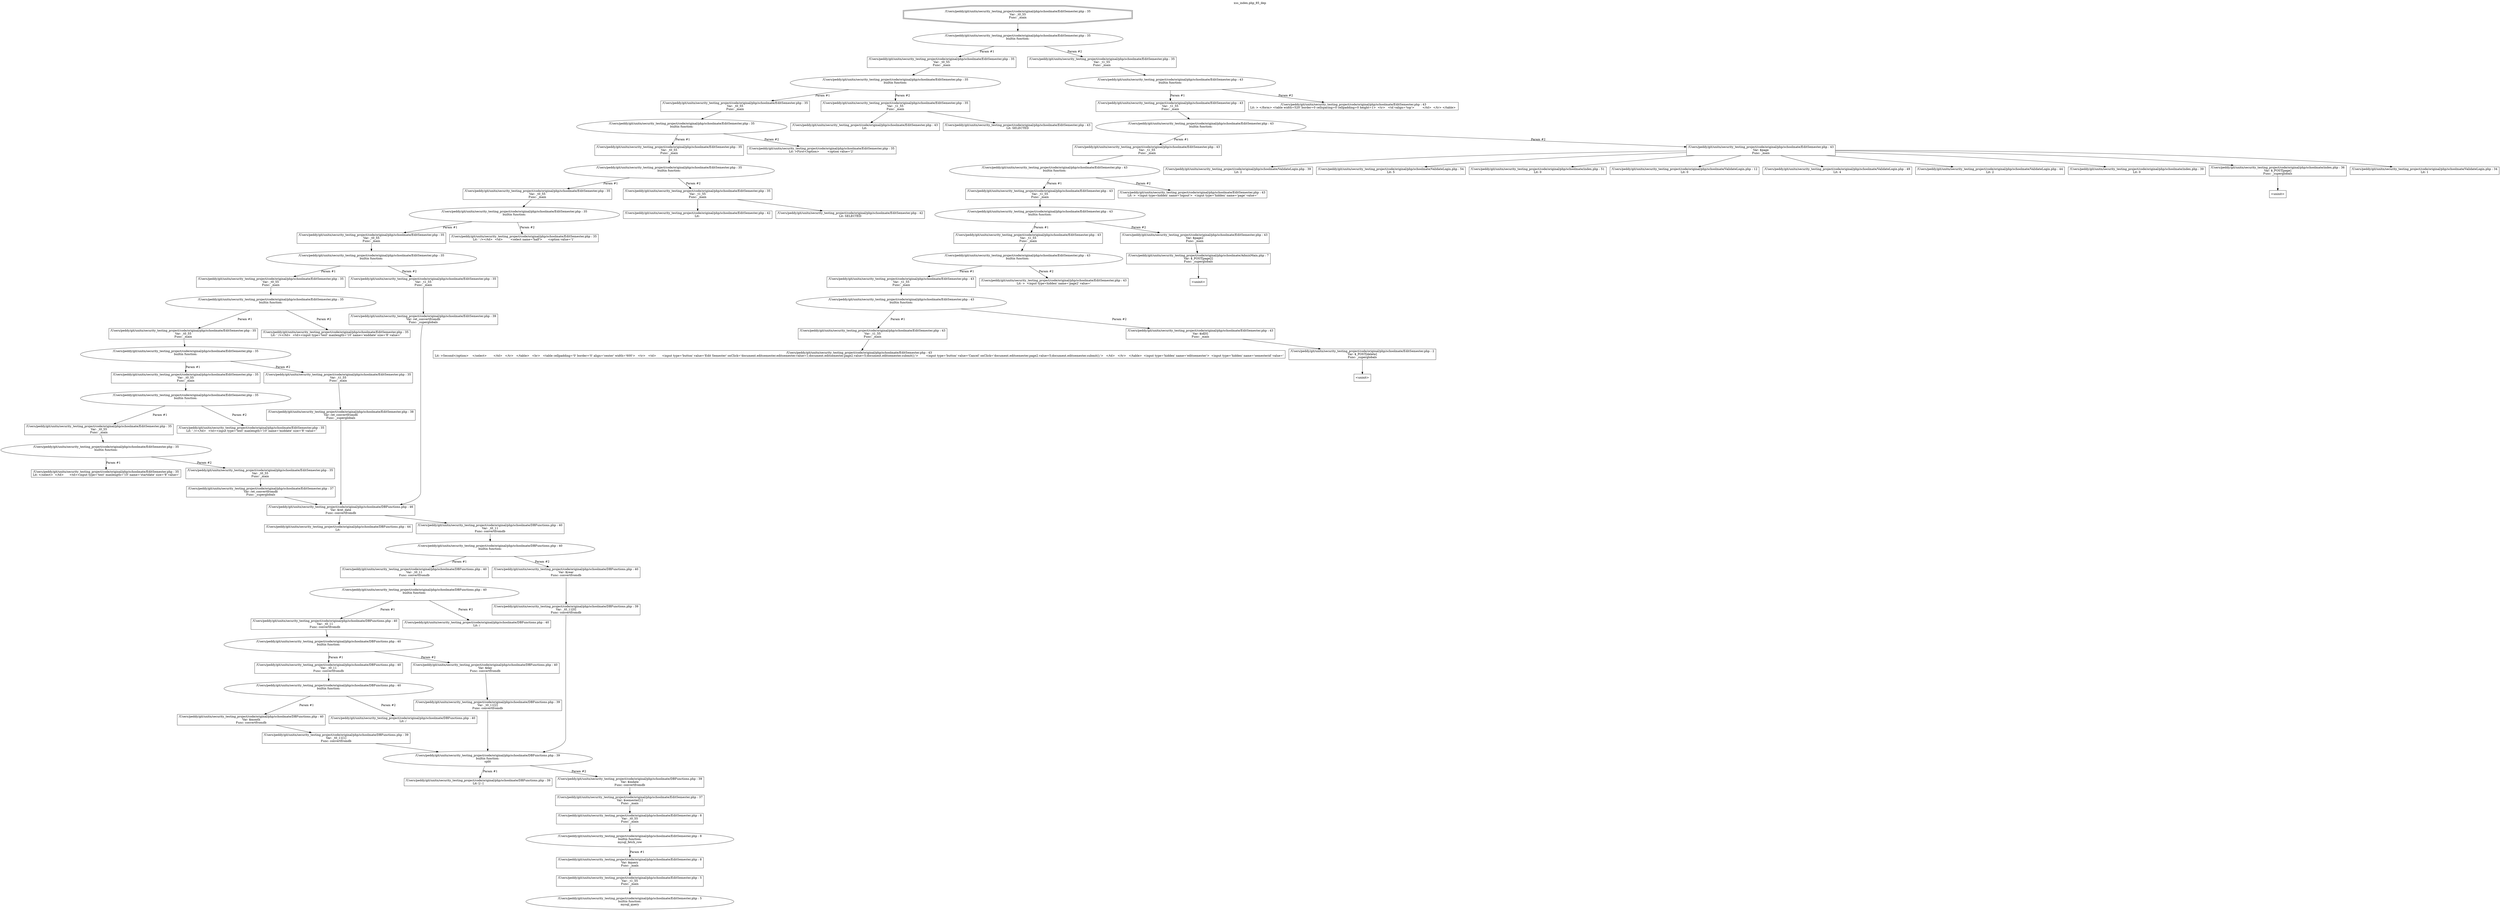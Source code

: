 digraph cfg {
  label="xss_index.php_85_dep";
  labelloc=t;
  n1 [shape=doubleoctagon, label="/Users/peddy/git/unitn/security_testing_project/code/original/php/schoolmate/EditSemester.php : 35\nVar: _t0_55\nFunc: _main\n"];
  n2 [shape=ellipse, label="/Users/peddy/git/unitn/security_testing_project/code/original/php/schoolmate/EditSemester.php : 35\nbuiltin function:\n.\n"];
  n3 [shape=box, label="/Users/peddy/git/unitn/security_testing_project/code/original/php/schoolmate/EditSemester.php : 35\nVar: _t0_55\nFunc: _main\n"];
  n4 [shape=ellipse, label="/Users/peddy/git/unitn/security_testing_project/code/original/php/schoolmate/EditSemester.php : 35\nbuiltin function:\n.\n"];
  n5 [shape=box, label="/Users/peddy/git/unitn/security_testing_project/code/original/php/schoolmate/EditSemester.php : 35\nVar: _t0_55\nFunc: _main\n"];
  n6 [shape=ellipse, label="/Users/peddy/git/unitn/security_testing_project/code/original/php/schoolmate/EditSemester.php : 35\nbuiltin function:\n.\n"];
  n7 [shape=box, label="/Users/peddy/git/unitn/security_testing_project/code/original/php/schoolmate/EditSemester.php : 35\nVar: _t0_55\nFunc: _main\n"];
  n8 [shape=ellipse, label="/Users/peddy/git/unitn/security_testing_project/code/original/php/schoolmate/EditSemester.php : 35\nbuiltin function:\n.\n"];
  n9 [shape=box, label="/Users/peddy/git/unitn/security_testing_project/code/original/php/schoolmate/EditSemester.php : 35\nVar: _t0_55\nFunc: _main\n"];
  n10 [shape=ellipse, label="/Users/peddy/git/unitn/security_testing_project/code/original/php/schoolmate/EditSemester.php : 35\nbuiltin function:\n.\n"];
  n11 [shape=box, label="/Users/peddy/git/unitn/security_testing_project/code/original/php/schoolmate/EditSemester.php : 35\nVar: _t0_55\nFunc: _main\n"];
  n12 [shape=ellipse, label="/Users/peddy/git/unitn/security_testing_project/code/original/php/schoolmate/EditSemester.php : 35\nbuiltin function:\n.\n"];
  n13 [shape=box, label="/Users/peddy/git/unitn/security_testing_project/code/original/php/schoolmate/EditSemester.php : 35\nVar: _t0_55\nFunc: _main\n"];
  n14 [shape=ellipse, label="/Users/peddy/git/unitn/security_testing_project/code/original/php/schoolmate/EditSemester.php : 35\nbuiltin function:\n.\n"];
  n15 [shape=box, label="/Users/peddy/git/unitn/security_testing_project/code/original/php/schoolmate/EditSemester.php : 35\nVar: _t0_55\nFunc: _main\n"];
  n16 [shape=ellipse, label="/Users/peddy/git/unitn/security_testing_project/code/original/php/schoolmate/EditSemester.php : 35\nbuiltin function:\n.\n"];
  n17 [shape=box, label="/Users/peddy/git/unitn/security_testing_project/code/original/php/schoolmate/EditSemester.php : 35\nVar: _t0_55\nFunc: _main\n"];
  n18 [shape=ellipse, label="/Users/peddy/git/unitn/security_testing_project/code/original/php/schoolmate/EditSemester.php : 35\nbuiltin function:\n.\n"];
  n19 [shape=box, label="/Users/peddy/git/unitn/security_testing_project/code/original/php/schoolmate/EditSemester.php : 35\nVar: _t0_55\nFunc: _main\n"];
  n20 [shape=ellipse, label="/Users/peddy/git/unitn/security_testing_project/code/original/php/schoolmate/EditSemester.php : 35\nbuiltin function:\n.\n"];
  n21 [shape=box, label="/Users/peddy/git/unitn/security_testing_project/code/original/php/schoolmate/EditSemester.php : 35\nLit: </select>	</td>	<td><input type='text' maxlength='10' name='startdate' size='8' value='\n"];
  n22 [shape=box, label="/Users/peddy/git/unitn/security_testing_project/code/original/php/schoolmate/EditSemester.php : 35\nVar: _t0_55\nFunc: _main\n"];
  n23 [shape=box, label="/Users/peddy/git/unitn/security_testing_project/code/original/php/schoolmate/EditSemester.php : 37\nVar: ret_convertfromdb\nFunc: _superglobals\n"];
  n24 [shape=box, label="/Users/peddy/git/unitn/security_testing_project/code/original/php/schoolmate/DBFunctions.php : 46\nVar: $ret_date\nFunc: convertfromdb\n"];
  n25 [shape=box, label="/Users/peddy/git/unitn/security_testing_project/code/original/php/schoolmate/DBFunctions.php : 44\nLit: \n"];
  n26 [shape=box, label="/Users/peddy/git/unitn/security_testing_project/code/original/php/schoolmate/DBFunctions.php : 40\nVar: _t0_11\nFunc: convertfromdb\n"];
  n27 [shape=ellipse, label="/Users/peddy/git/unitn/security_testing_project/code/original/php/schoolmate/DBFunctions.php : 40\nbuiltin function:\n.\n"];
  n28 [shape=box, label="/Users/peddy/git/unitn/security_testing_project/code/original/php/schoolmate/DBFunctions.php : 40\nVar: _t0_11\nFunc: convertfromdb\n"];
  n29 [shape=ellipse, label="/Users/peddy/git/unitn/security_testing_project/code/original/php/schoolmate/DBFunctions.php : 40\nbuiltin function:\n.\n"];
  n30 [shape=box, label="/Users/peddy/git/unitn/security_testing_project/code/original/php/schoolmate/DBFunctions.php : 40\nVar: _t0_11\nFunc: convertfromdb\n"];
  n31 [shape=ellipse, label="/Users/peddy/git/unitn/security_testing_project/code/original/php/schoolmate/DBFunctions.php : 40\nbuiltin function:\n.\n"];
  n32 [shape=box, label="/Users/peddy/git/unitn/security_testing_project/code/original/php/schoolmate/DBFunctions.php : 40\nVar: _t0_11\nFunc: convertfromdb\n"];
  n33 [shape=ellipse, label="/Users/peddy/git/unitn/security_testing_project/code/original/php/schoolmate/DBFunctions.php : 40\nbuiltin function:\n.\n"];
  n34 [shape=box, label="/Users/peddy/git/unitn/security_testing_project/code/original/php/schoolmate/DBFunctions.php : 40\nVar: $month\nFunc: convertfromdb\n"];
  n35 [shape=box, label="/Users/peddy/git/unitn/security_testing_project/code/original/php/schoolmate/DBFunctions.php : 39\nVar: _t0_11[1]\nFunc: convertfromdb\n"];
  n36 [shape=ellipse, label="/Users/peddy/git/unitn/security_testing_project/code/original/php/schoolmate/DBFunctions.php : 39\nbuiltin function:\nsplit\n"];
  n37 [shape=box, label="/Users/peddy/git/unitn/security_testing_project/code/original/php/schoolmate/DBFunctions.php : 39\nLit: [/.-]\n"];
  n38 [shape=box, label="/Users/peddy/git/unitn/security_testing_project/code/original/php/schoolmate/DBFunctions.php : 39\nVar: $indate\nFunc: convertfromdb\n"];
  n39 [shape=box, label="/Users/peddy/git/unitn/security_testing_project/code/original/php/schoolmate/EditSemester.php : 37\nVar: $semester[1]\nFunc: _main\n"];
  n40 [shape=box, label="/Users/peddy/git/unitn/security_testing_project/code/original/php/schoolmate/EditSemester.php : 8\nVar: _t0_55\nFunc: _main\n"];
  n41 [shape=ellipse, label="/Users/peddy/git/unitn/security_testing_project/code/original/php/schoolmate/EditSemester.php : 8\nbuiltin function:\nmysql_fetch_row\n"];
  n42 [shape=box, label="/Users/peddy/git/unitn/security_testing_project/code/original/php/schoolmate/EditSemester.php : 8\nVar: $query\nFunc: _main\n"];
  n43 [shape=box, label="/Users/peddy/git/unitn/security_testing_project/code/original/php/schoolmate/EditSemester.php : 5\nVar: _t1_55\nFunc: _main\n"];
  n44 [shape=ellipse, label="/Users/peddy/git/unitn/security_testing_project/code/original/php/schoolmate/EditSemester.php : 5\nbuiltin function:\nmysql_query\n"];
  n45 [shape=box, label="/Users/peddy/git/unitn/security_testing_project/code/original/php/schoolmate/DBFunctions.php : 40\nLit: /\n"];
  n46 [shape=box, label="/Users/peddy/git/unitn/security_testing_project/code/original/php/schoolmate/DBFunctions.php : 40\nVar: $day\nFunc: convertfromdb\n"];
  n47 [shape=box, label="/Users/peddy/git/unitn/security_testing_project/code/original/php/schoolmate/DBFunctions.php : 39\nVar: _t0_11[2]\nFunc: convertfromdb\n"];
  n48 [shape=box, label="/Users/peddy/git/unitn/security_testing_project/code/original/php/schoolmate/DBFunctions.php : 40\nLit: /\n"];
  n49 [shape=box, label="/Users/peddy/git/unitn/security_testing_project/code/original/php/schoolmate/DBFunctions.php : 40\nVar: $year\nFunc: convertfromdb\n"];
  n50 [shape=box, label="/Users/peddy/git/unitn/security_testing_project/code/original/php/schoolmate/DBFunctions.php : 39\nVar: _t0_11[0]\nFunc: convertfromdb\n"];
  n51 [shape=box, label="/Users/peddy/git/unitn/security_testing_project/code/original/php/schoolmate/EditSemester.php : 35\nLit: ' /></td>	<td><input type='text' maxlength='10' name='middate' size='8' value='\n"];
  n52 [shape=box, label="/Users/peddy/git/unitn/security_testing_project/code/original/php/schoolmate/EditSemester.php : 35\nVar: _t1_55\nFunc: _main\n"];
  n53 [shape=box, label="/Users/peddy/git/unitn/security_testing_project/code/original/php/schoolmate/EditSemester.php : 38\nVar: ret_convertfromdb\nFunc: _superglobals\n"];
  n54 [shape=box, label="/Users/peddy/git/unitn/security_testing_project/code/original/php/schoolmate/EditSemester.php : 35\nLit: ' /></td>	<td><input type='text' maxlength='10' name='enddate' size='8' value='\n"];
  n55 [shape=box, label="/Users/peddy/git/unitn/security_testing_project/code/original/php/schoolmate/EditSemester.php : 35\nVar: _t1_55\nFunc: _main\n"];
  n56 [shape=box, label="/Users/peddy/git/unitn/security_testing_project/code/original/php/schoolmate/EditSemester.php : 39\nVar: ret_convertfromdb\nFunc: _superglobals\n"];
  n57 [shape=box, label="/Users/peddy/git/unitn/security_testing_project/code/original/php/schoolmate/EditSemester.php : 35\nLit: ' /></td>	<td>	 <select name='half'>	  <option value='1' \n"];
  n58 [shape=box, label="/Users/peddy/git/unitn/security_testing_project/code/original/php/schoolmate/EditSemester.php : 35\nVar: _t1_55\nFunc: _main\n"];
  n59 [shape=box, label="/Users/peddy/git/unitn/security_testing_project/code/original/php/schoolmate/EditSemester.php : 42\nLit: \n"];
  n60 [shape=box, label="/Users/peddy/git/unitn/security_testing_project/code/original/php/schoolmate/EditSemester.php : 42\nLit: SELECTED\n"];
  n61 [shape=box, label="/Users/peddy/git/unitn/security_testing_project/code/original/php/schoolmate/EditSemester.php : 35\nLit: >First</option>	  <option value='2' \n"];
  n62 [shape=box, label="/Users/peddy/git/unitn/security_testing_project/code/original/php/schoolmate/EditSemester.php : 35\nVar: _t1_55\nFunc: _main\n"];
  n63 [shape=box, label="/Users/peddy/git/unitn/security_testing_project/code/original/php/schoolmate/EditSemester.php : 43\nLit: \n"];
  n64 [shape=box, label="/Users/peddy/git/unitn/security_testing_project/code/original/php/schoolmate/EditSemester.php : 43\nLit: SELECTED\n"];
  n65 [shape=box, label="/Users/peddy/git/unitn/security_testing_project/code/original/php/schoolmate/EditSemester.php : 35\nVar: _t1_55\nFunc: _main\n"];
  n66 [shape=ellipse, label="/Users/peddy/git/unitn/security_testing_project/code/original/php/schoolmate/EditSemester.php : 43\nbuiltin function:\n.\n"];
  n67 [shape=box, label="/Users/peddy/git/unitn/security_testing_project/code/original/php/schoolmate/EditSemester.php : 43\nVar: _t1_55\nFunc: _main\n"];
  n68 [shape=ellipse, label="/Users/peddy/git/unitn/security_testing_project/code/original/php/schoolmate/EditSemester.php : 43\nbuiltin function:\n.\n"];
  n69 [shape=box, label="/Users/peddy/git/unitn/security_testing_project/code/original/php/schoolmate/EditSemester.php : 43\nVar: _t1_55\nFunc: _main\n"];
  n70 [shape=ellipse, label="/Users/peddy/git/unitn/security_testing_project/code/original/php/schoolmate/EditSemester.php : 43\nbuiltin function:\n.\n"];
  n71 [shape=box, label="/Users/peddy/git/unitn/security_testing_project/code/original/php/schoolmate/EditSemester.php : 43\nVar: _t1_55\nFunc: _main\n"];
  n72 [shape=ellipse, label="/Users/peddy/git/unitn/security_testing_project/code/original/php/schoolmate/EditSemester.php : 43\nbuiltin function:\n.\n"];
  n73 [shape=box, label="/Users/peddy/git/unitn/security_testing_project/code/original/php/schoolmate/EditSemester.php : 43\nVar: _t1_55\nFunc: _main\n"];
  n74 [shape=ellipse, label="/Users/peddy/git/unitn/security_testing_project/code/original/php/schoolmate/EditSemester.php : 43\nbuiltin function:\n.\n"];
  n75 [shape=box, label="/Users/peddy/git/unitn/security_testing_project/code/original/php/schoolmate/EditSemester.php : 43\nVar: _t1_55\nFunc: _main\n"];
  n76 [shape=ellipse, label="/Users/peddy/git/unitn/security_testing_project/code/original/php/schoolmate/EditSemester.php : 43\nbuiltin function:\n.\n"];
  n77 [shape=box, label="/Users/peddy/git/unitn/security_testing_project/code/original/php/schoolmate/EditSemester.php : 43\nVar: _t1_55\nFunc: _main\n"];
  n78 [shape=box, label="/Users/peddy/git/unitn/security_testing_project/code/original/php/schoolmate/EditSemester.php : 43\nLit: >Second</option>	 </select>	</td>   </tr>   </table>   <br>   <table cellpadding='0' border='0' align='center' width='600'>   <tr>   <td>	<input type='button' value='Edit Semester' onClick='document.editsemester.editsemester.value=1;document.editsemester.page2.value=5;document.editsemester.submit();'>	<input type='button' value='Cancel' onClick='document.editsemester.page2.value=5;document.editsemester.submit();'>   </td>   </tr>   </table>  <input type='hidden' name='editsemester'>  <input type='hidden' name='semesterid' value='\n"];
  n79 [shape=box, label="/Users/peddy/git/unitn/security_testing_project/code/original/php/schoolmate/EditSemester.php : 43\nVar: $id[0]\nFunc: _main\n"];
  n80 [shape=box, label="/Users/peddy/git/unitn/security_testing_project/code/original/php/schoolmate/EditSemester.php : 2\nVar: $_POST[delete]\nFunc: _superglobals\n"];
  n81 [shape=box, label="<uninit>"];
  n82 [shape=box, label="/Users/peddy/git/unitn/security_testing_project/code/original/php/schoolmate/EditSemester.php : 43\nLit: >  <input type=hidden' name='page2' value='\n"];
  n83 [shape=box, label="/Users/peddy/git/unitn/security_testing_project/code/original/php/schoolmate/EditSemester.php : 43\nVar: $page2\nFunc: _main\n"];
  n84 [shape=box, label="/Users/peddy/git/unitn/security_testing_project/code/original/php/schoolmate/AdminMain.php : 7\nVar: $_POST[page2]\nFunc: _superglobals\n"];
  n85 [shape=box, label="<uninit>"];
  n86 [shape=box, label="/Users/peddy/git/unitn/security_testing_project/code/original/php/schoolmate/EditSemester.php : 43\nLit: >  <input type=hidden' name='logout'>  <input type='hidden' name='page' value='\n"];
  n87 [shape=box, label="/Users/peddy/git/unitn/security_testing_project/code/original/php/schoolmate/EditSemester.php : 43\nVar: $page\nFunc: _main\n"];
  n88 [shape=box, label="/Users/peddy/git/unitn/security_testing_project/code/original/php/schoolmate/ValidateLogin.php : 39\nLit: 2\n"];
  n89 [shape=box, label="/Users/peddy/git/unitn/security_testing_project/code/original/php/schoolmate/ValidateLogin.php : 54\nLit: 5\n"];
  n90 [shape=box, label="/Users/peddy/git/unitn/security_testing_project/code/original/php/schoolmate/index.php : 51\nLit: 0\n"];
  n91 [shape=box, label="/Users/peddy/git/unitn/security_testing_project/code/original/php/schoolmate/ValidateLogin.php : 12\nLit: 0\n"];
  n92 [shape=box, label="/Users/peddy/git/unitn/security_testing_project/code/original/php/schoolmate/ValidateLogin.php : 49\nLit: 4\n"];
  n93 [shape=box, label="/Users/peddy/git/unitn/security_testing_project/code/original/php/schoolmate/ValidateLogin.php : 44\nLit: 2\n"];
  n94 [shape=box, label="/Users/peddy/git/unitn/security_testing_project/code/original/php/schoolmate/index.php : 39\nLit: 0\n"];
  n95 [shape=box, label="/Users/peddy/git/unitn/security_testing_project/code/original/php/schoolmate/index.php : 36\nVar: $_POST[page]\nFunc: _superglobals\n"];
  n96 [shape=box, label="<uninit>"];
  n97 [shape=box, label="/Users/peddy/git/unitn/security_testing_project/code/original/php/schoolmate/ValidateLogin.php : 34\nLit: 1\n"];
  n98 [shape=box, label="/Users/peddy/git/unitn/security_testing_project/code/original/php/schoolmate/EditSemester.php : 43\nLit: > </form> <table width=520' border=0 cellspacing=0 cellpadding=0 height=1>  <tr>   <td valign='top'>	&nbsp;   </td>  </tr> </table> \n"];
  n1 -> n2;
  n3 -> n4;
  n5 -> n6;
  n7 -> n8;
  n9 -> n10;
  n11 -> n12;
  n13 -> n14;
  n15 -> n16;
  n17 -> n18;
  n19 -> n20;
  n20 -> n21[label="Param #1"];
  n20 -> n22[label="Param #2"];
  n24 -> n25;
  n24 -> n26;
  n26 -> n27;
  n28 -> n29;
  n30 -> n31;
  n32 -> n33;
  n35 -> n36;
  n36 -> n37[label="Param #1"];
  n36 -> n38[label="Param #2"];
  n40 -> n41;
  n43 -> n44;
  n42 -> n43;
  n41 -> n42[label="Param #1"];
  n39 -> n40;
  n38 -> n39;
  n34 -> n35;
  n33 -> n34[label="Param #1"];
  n33 -> n45[label="Param #2"];
  n31 -> n32[label="Param #1"];
  n31 -> n46[label="Param #2"];
  n47 -> n36;
  n46 -> n47;
  n29 -> n30[label="Param #1"];
  n29 -> n48[label="Param #2"];
  n27 -> n28[label="Param #1"];
  n27 -> n49[label="Param #2"];
  n50 -> n36;
  n49 -> n50;
  n23 -> n24;
  n22 -> n23;
  n18 -> n19[label="Param #1"];
  n18 -> n51[label="Param #2"];
  n16 -> n17[label="Param #1"];
  n16 -> n52[label="Param #2"];
  n53 -> n24;
  n52 -> n53;
  n14 -> n15[label="Param #1"];
  n14 -> n54[label="Param #2"];
  n12 -> n13[label="Param #1"];
  n12 -> n55[label="Param #2"];
  n56 -> n24;
  n55 -> n56;
  n10 -> n11[label="Param #1"];
  n10 -> n57[label="Param #2"];
  n8 -> n9[label="Param #1"];
  n8 -> n58[label="Param #2"];
  n58 -> n59;
  n58 -> n60;
  n6 -> n7[label="Param #1"];
  n6 -> n61[label="Param #2"];
  n4 -> n5[label="Param #1"];
  n4 -> n62[label="Param #2"];
  n62 -> n63;
  n62 -> n64;
  n2 -> n3[label="Param #1"];
  n2 -> n65[label="Param #2"];
  n65 -> n66;
  n67 -> n68;
  n69 -> n70;
  n71 -> n72;
  n73 -> n74;
  n75 -> n76;
  n77 -> n78;
  n76 -> n77[label="Param #1"];
  n76 -> n79[label="Param #2"];
  n80 -> n81;
  n79 -> n80;
  n74 -> n75[label="Param #1"];
  n74 -> n82[label="Param #2"];
  n72 -> n73[label="Param #1"];
  n72 -> n83[label="Param #2"];
  n84 -> n85;
  n83 -> n84;
  n70 -> n71[label="Param #1"];
  n70 -> n86[label="Param #2"];
  n68 -> n69[label="Param #1"];
  n68 -> n87[label="Param #2"];
  n87 -> n88;
  n87 -> n89;
  n87 -> n90;
  n87 -> n91;
  n87 -> n92;
  n87 -> n93;
  n87 -> n94;
  n87 -> n95;
  n87 -> n97;
  n95 -> n96;
  n66 -> n67[label="Param #1"];
  n66 -> n98[label="Param #2"];
}
